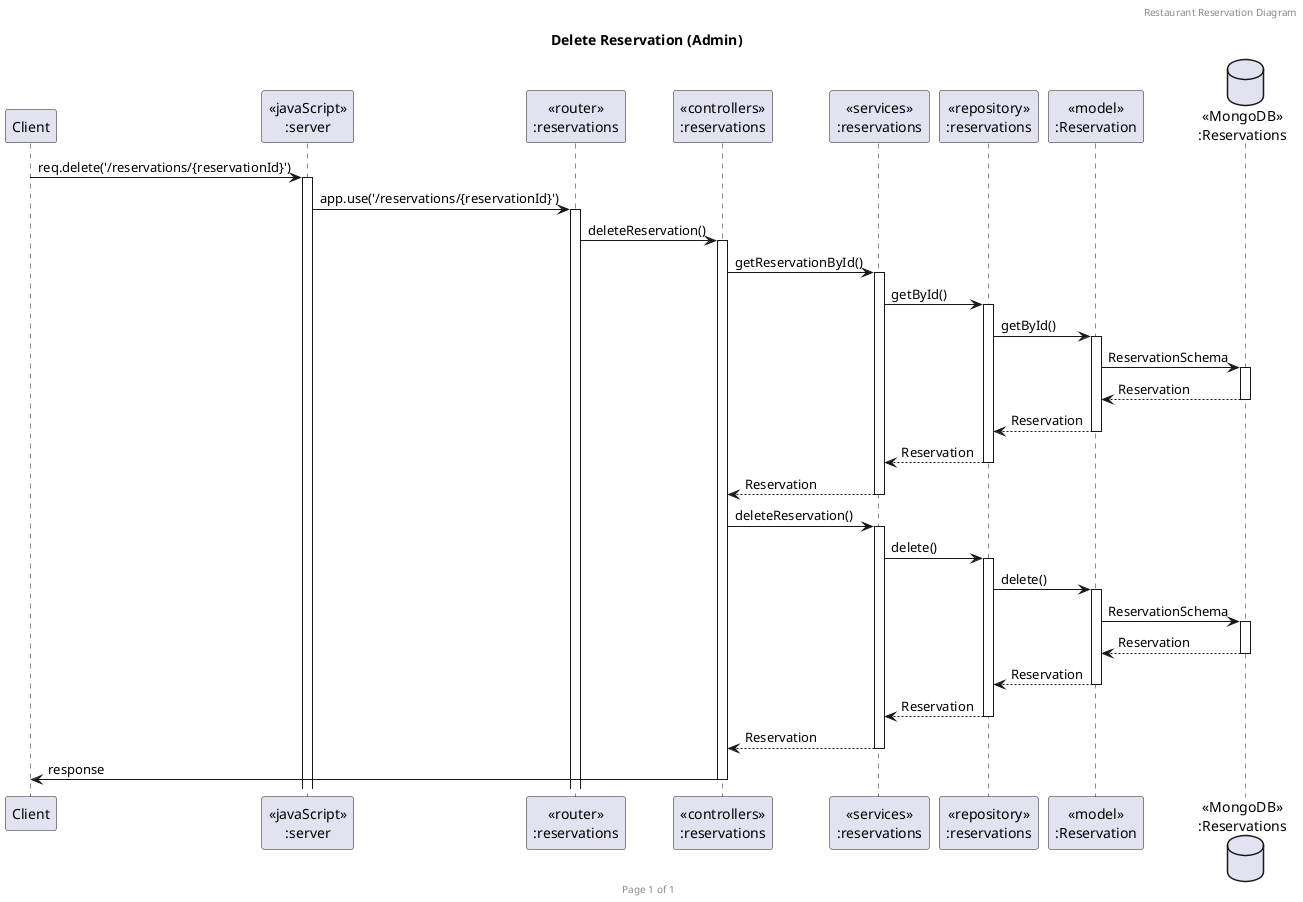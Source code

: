 @startuml Restaurant Reservation

header Restaurant Reservation Diagram
footer Page %page% of %lastpage%
title "Delete Reservation (Admin) "

participant "Client" as client
participant "<<javaScript>>\n:server" as server
participant "<<router>>\n:reservations" as routerReservations
participant "<<controllers>>\n:reservations" as controllersReservations
participant "<<services>>\n:reservations" as serviceReservation
participant "<<repository>>\n:reservations" as repoReservation
participant "<<model>>\n:Reservation" as modelReservation
database "<<MongoDB>>\n:Reservations" as ReservationsDatabase

client->server ++:req.delete('/reservations/{reservationId}')
server->routerReservations ++:app.use('/reservations/{reservationId}')
routerReservations -> controllersReservations ++:deleteReservation()

controllersReservations->serviceReservation ++:getReservationById()
serviceReservation->repoReservation ++:getById()
repoReservation->modelReservation ++:getById()
modelReservation ->ReservationsDatabase ++: ReservationSchema
ReservationsDatabase --> modelReservation --: Reservation
modelReservation --> repoReservation --:Reservation
repoReservation --> serviceReservation --:Reservation
serviceReservation--> controllersReservations --:Reservation

controllersReservations->serviceReservation ++:deleteReservation()
serviceReservation->repoReservation ++:delete()
repoReservation->modelReservation ++:delete()
modelReservation ->ReservationsDatabase ++: ReservationSchema
ReservationsDatabase --> modelReservation --: Reservation
modelReservation --> repoReservation --:Reservation
repoReservation --> serviceReservation --:Reservation
serviceReservation--> controllersReservations --:Reservation

controllersReservations->client --:response

@enduml